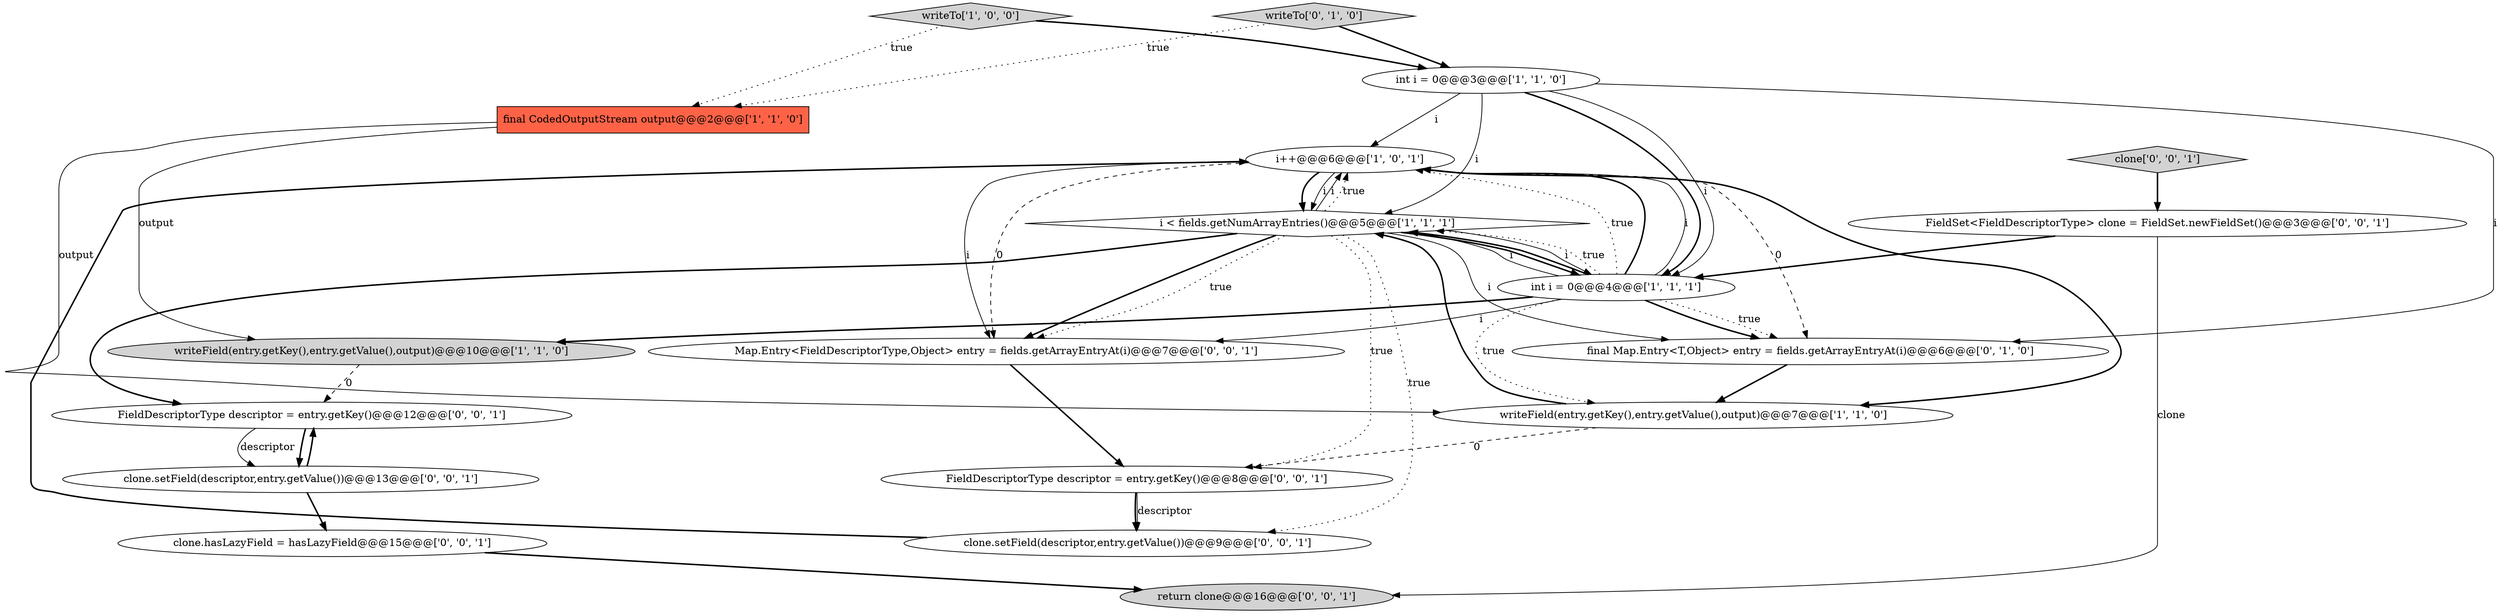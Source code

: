 digraph {
2 [style = filled, label = "i++@@@6@@@['1', '0', '1']", fillcolor = white, shape = ellipse image = "AAA0AAABBB1BBB"];
0 [style = filled, label = "writeTo['1', '0', '0']", fillcolor = lightgray, shape = diamond image = "AAA0AAABBB1BBB"];
1 [style = filled, label = "i < fields.getNumArrayEntries()@@@5@@@['1', '1', '1']", fillcolor = white, shape = diamond image = "AAA0AAABBB1BBB"];
3 [style = filled, label = "final CodedOutputStream output@@@2@@@['1', '1', '0']", fillcolor = tomato, shape = box image = "AAA0AAABBB1BBB"];
6 [style = filled, label = "int i = 0@@@4@@@['1', '1', '1']", fillcolor = white, shape = ellipse image = "AAA0AAABBB1BBB"];
8 [style = filled, label = "final Map.Entry<T,Object> entry = fields.getArrayEntryAt(i)@@@6@@@['0', '1', '0']", fillcolor = white, shape = ellipse image = "AAA1AAABBB2BBB"];
10 [style = filled, label = "FieldDescriptorType descriptor = entry.getKey()@@@8@@@['0', '0', '1']", fillcolor = white, shape = ellipse image = "AAA0AAABBB3BBB"];
9 [style = filled, label = "writeTo['0', '1', '0']", fillcolor = lightgray, shape = diamond image = "AAA0AAABBB2BBB"];
12 [style = filled, label = "clone.setField(descriptor,entry.getValue())@@@9@@@['0', '0', '1']", fillcolor = white, shape = ellipse image = "AAA0AAABBB3BBB"];
13 [style = filled, label = "clone.hasLazyField = hasLazyField@@@15@@@['0', '0', '1']", fillcolor = white, shape = ellipse image = "AAA0AAABBB3BBB"];
14 [style = filled, label = "Map.Entry<FieldDescriptorType,Object> entry = fields.getArrayEntryAt(i)@@@7@@@['0', '0', '1']", fillcolor = white, shape = ellipse image = "AAA0AAABBB3BBB"];
15 [style = filled, label = "FieldSet<FieldDescriptorType> clone = FieldSet.newFieldSet()@@@3@@@['0', '0', '1']", fillcolor = white, shape = ellipse image = "AAA0AAABBB3BBB"];
16 [style = filled, label = "clone.setField(descriptor,entry.getValue())@@@13@@@['0', '0', '1']", fillcolor = white, shape = ellipse image = "AAA0AAABBB3BBB"];
17 [style = filled, label = "FieldDescriptorType descriptor = entry.getKey()@@@12@@@['0', '0', '1']", fillcolor = white, shape = ellipse image = "AAA0AAABBB3BBB"];
7 [style = filled, label = "int i = 0@@@3@@@['1', '1', '0']", fillcolor = white, shape = ellipse image = "AAA0AAABBB1BBB"];
11 [style = filled, label = "return clone@@@16@@@['0', '0', '1']", fillcolor = lightgray, shape = ellipse image = "AAA0AAABBB3BBB"];
18 [style = filled, label = "clone['0', '0', '1']", fillcolor = lightgray, shape = diamond image = "AAA0AAABBB3BBB"];
5 [style = filled, label = "writeField(entry.getKey(),entry.getValue(),output)@@@7@@@['1', '1', '0']", fillcolor = white, shape = ellipse image = "AAA0AAABBB1BBB"];
4 [style = filled, label = "writeField(entry.getKey(),entry.getValue(),output)@@@10@@@['1', '1', '0']", fillcolor = lightgray, shape = ellipse image = "AAA0AAABBB1BBB"];
10->12 [style = solid, label="descriptor"];
1->8 [style = solid, label="i"];
6->4 [style = bold, label=""];
8->5 [style = bold, label=""];
7->2 [style = solid, label="i"];
6->2 [style = solid, label="i"];
0->7 [style = bold, label=""];
7->1 [style = solid, label="i"];
2->5 [style = bold, label=""];
5->1 [style = bold, label=""];
12->2 [style = bold, label=""];
2->8 [style = dashed, label="0"];
7->6 [style = bold, label=""];
0->3 [style = dotted, label="true"];
6->1 [style = dotted, label="true"];
4->17 [style = dashed, label="0"];
2->14 [style = solid, label="i"];
16->13 [style = bold, label=""];
1->6 [style = bold, label=""];
6->8 [style = bold, label=""];
1->14 [style = bold, label=""];
1->2 [style = solid, label="i"];
15->6 [style = bold, label=""];
6->2 [style = bold, label=""];
9->7 [style = bold, label=""];
10->12 [style = bold, label=""];
6->1 [style = solid, label="i"];
7->8 [style = solid, label="i"];
6->5 [style = dotted, label="true"];
6->8 [style = dotted, label="true"];
13->11 [style = bold, label=""];
3->5 [style = solid, label="output"];
2->14 [style = dashed, label="0"];
6->14 [style = solid, label="i"];
18->15 [style = bold, label=""];
2->1 [style = bold, label=""];
1->17 [style = bold, label=""];
1->12 [style = dotted, label="true"];
1->2 [style = dotted, label="true"];
5->10 [style = dashed, label="0"];
9->3 [style = dotted, label="true"];
1->14 [style = dotted, label="true"];
16->17 [style = bold, label=""];
6->2 [style = dotted, label="true"];
15->11 [style = solid, label="clone"];
14->10 [style = bold, label=""];
1->6 [style = solid, label="i"];
17->16 [style = solid, label="descriptor"];
6->1 [style = bold, label=""];
17->16 [style = bold, label=""];
1->10 [style = dotted, label="true"];
2->1 [style = solid, label="i"];
3->4 [style = solid, label="output"];
7->6 [style = solid, label="i"];
}
